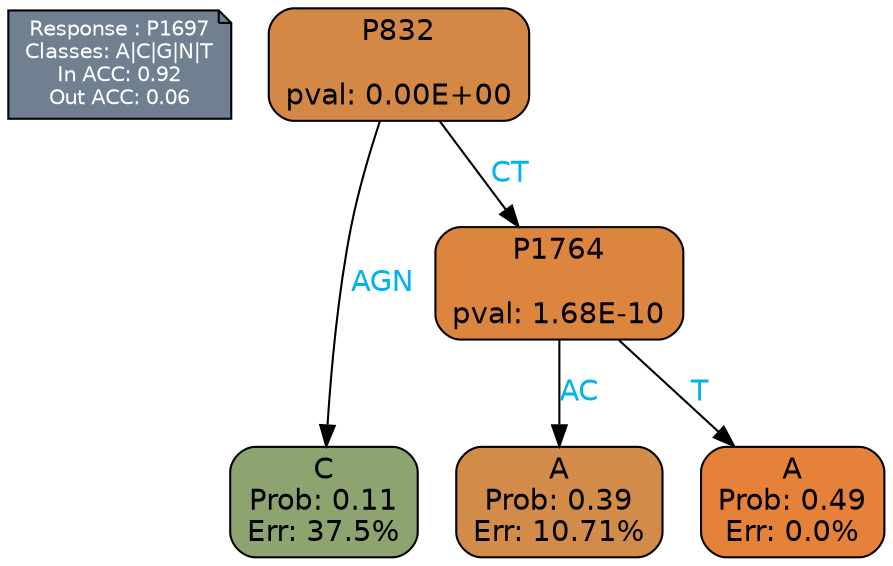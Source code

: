 digraph Tree {
node [shape=box, style="filled, rounded", color="black", fontname=helvetica] ;
graph [ranksep=equally, splines=polylines, bgcolor=transparent, dpi=600] ;
edge [fontname=helvetica] ;
LEGEND [label="Response : P1697
Classes: A|C|G|N|T
In ACC: 0.92
Out ACC: 0.06
",shape=note,align=left,style=filled,fillcolor="slategray",fontcolor="white",fontsize=10];1 [label="P832

pval: 0.00E+00", fillcolor="#d38945"] ;
2 [label="C
Prob: 0.11
Err: 37.5%", fillcolor="#8da470"] ;
3 [label="P1764

pval: 1.68E-10", fillcolor="#dc853f"] ;
4 [label="A
Prob: 0.39
Err: 10.71%", fillcolor="#d28b48"] ;
5 [label="A
Prob: 0.49
Err: 0.0%", fillcolor="#e58139"] ;
1 -> 2 [label="AGN",fontcolor=deepskyblue2] ;
1 -> 3 [label="CT",fontcolor=deepskyblue2] ;
3 -> 4 [label="AC",fontcolor=deepskyblue2] ;
3 -> 5 [label="T",fontcolor=deepskyblue2] ;
{rank = same; 2;4;5;}{rank = same; LEGEND;1;}}